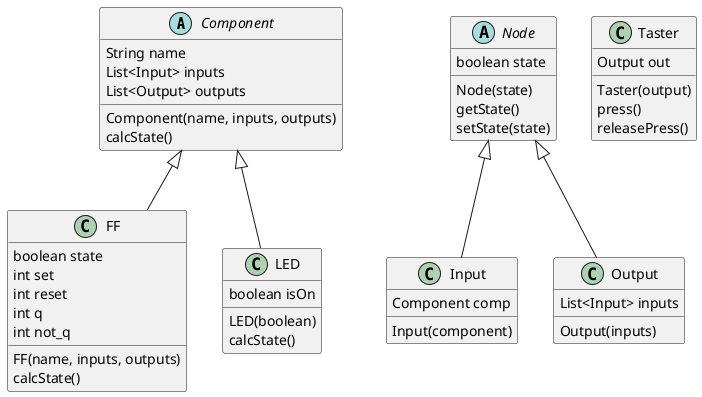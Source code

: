 @startuml

abstract class Component {
String name
List<Input> inputs
List<Output> outputs
Component(name, inputs, outputs)
calcState()
}

class Input{
Component comp
Input(component)
}

abstract class Node{
boolean state
Node(state)
getState()
setState(state)
}

class Output{
List<Input> inputs
Output(inputs)
}

class FF{
boolean state
int set
int reset
int q
int not_q
FF(name, inputs, outputs)
calcState()
}

class LED{
boolean isOn
LED(boolean)
calcState()
}

class Taster{
Output out
Taster(output)
press()
releasePress()
}

Component <|-- LED
Component <|-- FF
Node <|-- Output
Node <|-- Input

@enduml